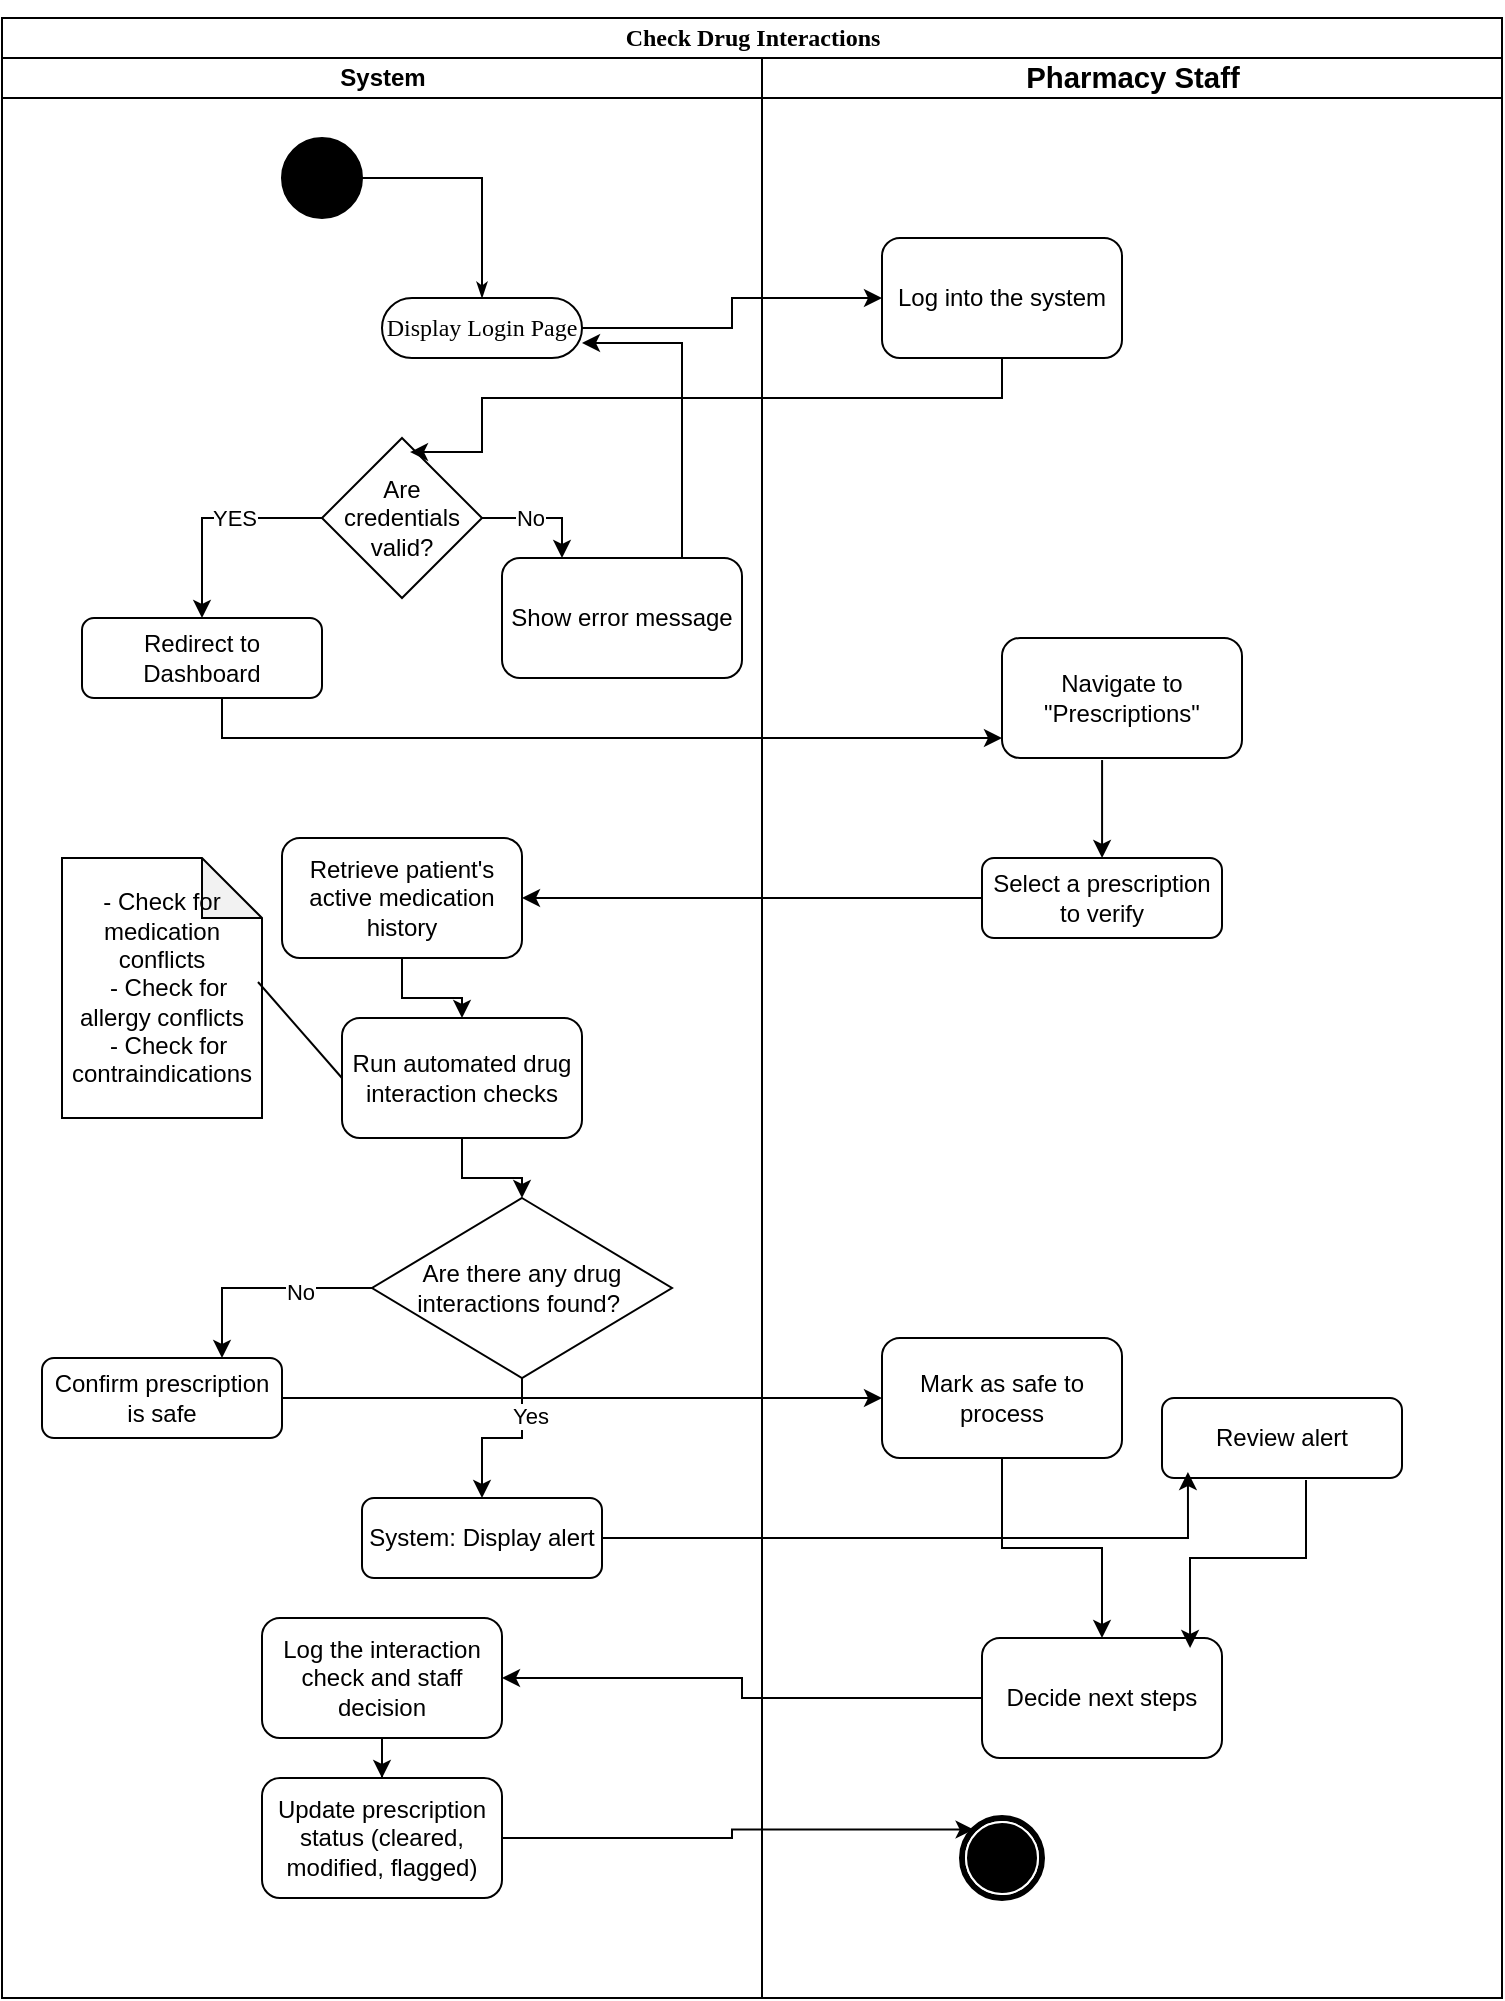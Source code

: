 <mxfile version="26.2.14">
  <diagram name="Page-1" id="0783ab3e-0a74-02c8-0abd-f7b4e66b4bec">
    <mxGraphModel dx="1426" dy="777" grid="1" gridSize="10" guides="1" tooltips="1" connect="1" arrows="1" fold="1" page="1" pageScale="1" pageWidth="850" pageHeight="1100" background="none" math="0" shadow="0">
      <root>
        <mxCell id="0" />
        <mxCell id="1" parent="0" />
        <mxCell id="1c1d494c118603dd-1" value="&lt;p data-pm-slice=&quot;0 0 []&quot;&gt;Check Drug Interactions&lt;/p&gt;" style="swimlane;html=1;childLayout=stackLayout;startSize=20;rounded=0;shadow=0;comic=0;labelBackgroundColor=none;strokeWidth=1;fontFamily=Verdana;fontSize=12;align=center;" parent="1" vertex="1">
          <mxGeometry x="40" y="20" width="750" height="990" as="geometry" />
        </mxCell>
        <mxCell id="1c1d494c118603dd-2" value="System" style="swimlane;html=1;startSize=20;" parent="1c1d494c118603dd-1" vertex="1">
          <mxGeometry y="20" width="380" height="970" as="geometry" />
        </mxCell>
        <mxCell id="E_MisQqpZ38DkiACrcF2-5" value="" style="ellipse;whiteSpace=wrap;html=1;rounded=0;shadow=0;comic=0;labelBackgroundColor=none;strokeWidth=1;fillColor=#000000;fontFamily=Verdana;fontSize=12;align=center;" vertex="1" parent="1c1d494c118603dd-2">
          <mxGeometry x="140" y="40" width="40" height="40" as="geometry" />
        </mxCell>
        <mxCell id="E_MisQqpZ38DkiACrcF2-6" value="Display Login Page" style="rounded=1;whiteSpace=wrap;html=1;shadow=0;comic=0;labelBackgroundColor=none;strokeWidth=1;fontFamily=Verdana;fontSize=12;align=center;arcSize=50;" vertex="1" parent="1c1d494c118603dd-2">
          <mxGeometry x="190" y="120" width="100" height="30" as="geometry" />
        </mxCell>
        <mxCell id="E_MisQqpZ38DkiACrcF2-4" style="edgeStyle=orthogonalEdgeStyle;rounded=0;html=1;labelBackgroundColor=none;startArrow=none;startFill=0;startSize=5;endArrow=classicThin;endFill=1;endSize=5;jettySize=auto;orthogonalLoop=1;strokeWidth=1;fontFamily=Verdana;fontSize=12" edge="1" parent="1c1d494c118603dd-2" source="E_MisQqpZ38DkiACrcF2-5" target="E_MisQqpZ38DkiACrcF2-6">
          <mxGeometry relative="1" as="geometry" />
        </mxCell>
        <mxCell id="E_MisQqpZ38DkiACrcF2-34" value="Are credentials valid?" style="rhombus;whiteSpace=wrap;html=1;" vertex="1" parent="1c1d494c118603dd-2">
          <mxGeometry x="160" y="190" width="80" height="80" as="geometry" />
        </mxCell>
        <mxCell id="E_MisQqpZ38DkiACrcF2-37" value="Redirect to Dashboard" style="rounded=1;whiteSpace=wrap;html=1;" vertex="1" parent="1c1d494c118603dd-2">
          <mxGeometry x="40" y="280" width="120" height="40" as="geometry" />
        </mxCell>
        <mxCell id="E_MisQqpZ38DkiACrcF2-36" style="edgeStyle=orthogonalEdgeStyle;rounded=0;orthogonalLoop=1;jettySize=auto;html=1;exitX=0;exitY=0.5;exitDx=0;exitDy=0;" edge="1" parent="1c1d494c118603dd-2" source="E_MisQqpZ38DkiACrcF2-34" target="E_MisQqpZ38DkiACrcF2-37">
          <mxGeometry relative="1" as="geometry">
            <mxPoint x="240" y="340" as="targetPoint" />
          </mxGeometry>
        </mxCell>
        <mxCell id="E_MisQqpZ38DkiACrcF2-38" value="YES" style="edgeLabel;html=1;align=center;verticalAlign=middle;resizable=0;points=[];" vertex="1" connectable="0" parent="E_MisQqpZ38DkiACrcF2-36">
          <mxGeometry x="-0.2" relative="1" as="geometry">
            <mxPoint as="offset" />
          </mxGeometry>
        </mxCell>
        <mxCell id="E_MisQqpZ38DkiACrcF2-42" style="edgeStyle=orthogonalEdgeStyle;rounded=0;orthogonalLoop=1;jettySize=auto;html=1;entryX=1;entryY=0.75;entryDx=0;entryDy=0;exitX=0.75;exitY=0;exitDx=0;exitDy=0;" edge="1" parent="1c1d494c118603dd-2" source="E_MisQqpZ38DkiACrcF2-40" target="E_MisQqpZ38DkiACrcF2-6">
          <mxGeometry relative="1" as="geometry">
            <Array as="points">
              <mxPoint x="340" y="143" />
            </Array>
          </mxGeometry>
        </mxCell>
        <mxCell id="E_MisQqpZ38DkiACrcF2-40" value="Show error message" style="rounded=1;whiteSpace=wrap;html=1;" vertex="1" parent="1c1d494c118603dd-2">
          <mxGeometry x="250" y="250" width="120" height="60" as="geometry" />
        </mxCell>
        <mxCell id="E_MisQqpZ38DkiACrcF2-39" style="edgeStyle=orthogonalEdgeStyle;rounded=0;orthogonalLoop=1;jettySize=auto;html=1;entryX=0.25;entryY=0;entryDx=0;entryDy=0;" edge="1" parent="1c1d494c118603dd-2" source="E_MisQqpZ38DkiACrcF2-34" target="E_MisQqpZ38DkiACrcF2-40">
          <mxGeometry relative="1" as="geometry">
            <mxPoint x="260" y="340" as="targetPoint" />
          </mxGeometry>
        </mxCell>
        <mxCell id="E_MisQqpZ38DkiACrcF2-41" value="No" style="edgeLabel;html=1;align=center;verticalAlign=middle;resizable=0;points=[];" vertex="1" connectable="0" parent="E_MisQqpZ38DkiACrcF2-39">
          <mxGeometry x="-0.2" relative="1" as="geometry">
            <mxPoint as="offset" />
          </mxGeometry>
        </mxCell>
        <mxCell id="E_MisQqpZ38DkiACrcF2-75" value="Are there any drug interactions found?&amp;nbsp;" style="rhombus;whiteSpace=wrap;html=1;" vertex="1" parent="1c1d494c118603dd-2">
          <mxGeometry x="185" y="570" width="150" height="90" as="geometry" />
        </mxCell>
        <mxCell id="E_MisQqpZ38DkiACrcF2-78" value="Confirm prescription is safe" style="rounded=1;whiteSpace=wrap;html=1;" vertex="1" parent="1c1d494c118603dd-2">
          <mxGeometry x="20" y="650" width="120" height="40" as="geometry" />
        </mxCell>
        <mxCell id="E_MisQqpZ38DkiACrcF2-77" style="edgeStyle=orthogonalEdgeStyle;rounded=0;orthogonalLoop=1;jettySize=auto;html=1;entryX=0.75;entryY=0;entryDx=0;entryDy=0;" edge="1" parent="1c1d494c118603dd-2" source="E_MisQqpZ38DkiACrcF2-75" target="E_MisQqpZ38DkiACrcF2-78">
          <mxGeometry relative="1" as="geometry">
            <mxPoint x="160" y="680" as="targetPoint" />
          </mxGeometry>
        </mxCell>
        <mxCell id="E_MisQqpZ38DkiACrcF2-79" value="No" style="edgeLabel;html=1;align=center;verticalAlign=middle;resizable=0;points=[];" vertex="1" connectable="0" parent="E_MisQqpZ38DkiACrcF2-77">
          <mxGeometry x="-0.343" y="2" relative="1" as="geometry">
            <mxPoint as="offset" />
          </mxGeometry>
        </mxCell>
        <mxCell id="E_MisQqpZ38DkiACrcF2-104" value="Retrieve patient&#39;s active medication history" style="rounded=1;whiteSpace=wrap;html=1;" vertex="1" parent="1c1d494c118603dd-2">
          <mxGeometry x="140" y="390" width="120" height="60" as="geometry" />
        </mxCell>
        <mxCell id="E_MisQqpZ38DkiACrcF2-111" style="edgeStyle=orthogonalEdgeStyle;rounded=0;orthogonalLoop=1;jettySize=auto;html=1;" edge="1" parent="1c1d494c118603dd-2" source="E_MisQqpZ38DkiACrcF2-106" target="E_MisQqpZ38DkiACrcF2-75">
          <mxGeometry relative="1" as="geometry" />
        </mxCell>
        <mxCell id="E_MisQqpZ38DkiACrcF2-106" value="Run automated drug interaction checks" style="rounded=1;whiteSpace=wrap;html=1;" vertex="1" parent="1c1d494c118603dd-2">
          <mxGeometry x="170" y="480" width="120" height="60" as="geometry" />
        </mxCell>
        <mxCell id="E_MisQqpZ38DkiACrcF2-105" style="edgeStyle=orthogonalEdgeStyle;rounded=0;orthogonalLoop=1;jettySize=auto;html=1;" edge="1" parent="1c1d494c118603dd-2" source="E_MisQqpZ38DkiACrcF2-104" target="E_MisQqpZ38DkiACrcF2-106">
          <mxGeometry relative="1" as="geometry">
            <mxPoint x="200" y="490" as="targetPoint" />
          </mxGeometry>
        </mxCell>
        <mxCell id="E_MisQqpZ38DkiACrcF2-107" value="&lt;div&gt;- Check for medication conflicts&lt;/div&gt;&lt;div&gt;&amp;nbsp; - Check for allergy conflicts&lt;/div&gt;&lt;div&gt;&amp;nbsp; - Check for contraindications&lt;/div&gt;" style="shape=note;whiteSpace=wrap;html=1;backgroundOutline=1;darkOpacity=0.05;" vertex="1" parent="1c1d494c118603dd-2">
          <mxGeometry x="30" y="400" width="100" height="130" as="geometry" />
        </mxCell>
        <mxCell id="E_MisQqpZ38DkiACrcF2-110" value="" style="endArrow=none;html=1;rounded=0;exitX=0.98;exitY=0.477;exitDx=0;exitDy=0;exitPerimeter=0;entryX=0;entryY=0.5;entryDx=0;entryDy=0;" edge="1" parent="1c1d494c118603dd-2" source="E_MisQqpZ38DkiACrcF2-107" target="E_MisQqpZ38DkiACrcF2-106">
          <mxGeometry width="50" height="50" relative="1" as="geometry">
            <mxPoint x="360" y="580" as="sourcePoint" />
            <mxPoint x="410" y="530" as="targetPoint" />
          </mxGeometry>
        </mxCell>
        <mxCell id="E_MisQqpZ38DkiACrcF2-113" value="System: Display alert" style="rounded=1;whiteSpace=wrap;html=1;" vertex="1" parent="1c1d494c118603dd-2">
          <mxGeometry x="180" y="720" width="120" height="40" as="geometry" />
        </mxCell>
        <mxCell id="E_MisQqpZ38DkiACrcF2-112" style="edgeStyle=orthogonalEdgeStyle;rounded=0;orthogonalLoop=1;jettySize=auto;html=1;" edge="1" parent="1c1d494c118603dd-2" source="E_MisQqpZ38DkiACrcF2-75" target="E_MisQqpZ38DkiACrcF2-113">
          <mxGeometry relative="1" as="geometry">
            <mxPoint x="260" y="700" as="targetPoint" />
          </mxGeometry>
        </mxCell>
        <mxCell id="E_MisQqpZ38DkiACrcF2-114" value="Yes" style="edgeLabel;html=1;align=center;verticalAlign=middle;resizable=0;points=[];" vertex="1" connectable="0" parent="E_MisQqpZ38DkiACrcF2-112">
          <mxGeometry x="-0.525" y="4" relative="1" as="geometry">
            <mxPoint as="offset" />
          </mxGeometry>
        </mxCell>
        <mxCell id="E_MisQqpZ38DkiACrcF2-126" value="Update prescription status (cleared, modified, flagged)" style="rounded=1;whiteSpace=wrap;html=1;" vertex="1" parent="1c1d494c118603dd-2">
          <mxGeometry x="130" y="860" width="120" height="60" as="geometry" />
        </mxCell>
        <mxCell id="E_MisQqpZ38DkiACrcF2-3" value="&lt;span style=&quot;font-size:11.0pt;line-height:107%;&lt;br/&gt;font-family:&amp;quot;Arial&amp;quot;,sans-serif;mso-fareast-font-family:Calibri;mso-fareast-theme-font:&lt;br/&gt;minor-latin;mso-ansi-language:EN-US;mso-fareast-language:EN-US;mso-bidi-language:&lt;br/&gt;AR-SA&quot;&gt;Pharmacy Staff&lt;/span&gt;" style="swimlane;html=1;startSize=20;" vertex="1" parent="1c1d494c118603dd-1">
          <mxGeometry x="380" y="20" width="370" height="970" as="geometry" />
        </mxCell>
        <mxCell id="E_MisQqpZ38DkiACrcF2-20" value="" style="shape=mxgraph.bpmn.shape;html=1;verticalLabelPosition=bottom;labelBackgroundColor=#ffffff;verticalAlign=top;perimeter=ellipsePerimeter;outline=end;symbol=terminate;rounded=0;shadow=0;comic=0;strokeWidth=1;fontFamily=Verdana;fontSize=12;align=center;" vertex="1" parent="E_MisQqpZ38DkiACrcF2-3">
          <mxGeometry x="100" y="880" width="40" height="40" as="geometry" />
        </mxCell>
        <mxCell id="E_MisQqpZ38DkiACrcF2-33" value="Log into the system" style="rounded=1;whiteSpace=wrap;html=1;" vertex="1" parent="E_MisQqpZ38DkiACrcF2-3">
          <mxGeometry x="60" y="90" width="120" height="60" as="geometry" />
        </mxCell>
        <mxCell id="E_MisQqpZ38DkiACrcF2-44" value="Navigate to &quot;Prescriptions&quot;" style="rounded=1;whiteSpace=wrap;html=1;" vertex="1" parent="E_MisQqpZ38DkiACrcF2-3">
          <mxGeometry x="120" y="290" width="120" height="60" as="geometry" />
        </mxCell>
        <mxCell id="E_MisQqpZ38DkiACrcF2-46" value="Select a prescription to verify" style="rounded=1;whiteSpace=wrap;html=1;" vertex="1" parent="E_MisQqpZ38DkiACrcF2-3">
          <mxGeometry x="110" y="400" width="120" height="40" as="geometry" />
        </mxCell>
        <mxCell id="E_MisQqpZ38DkiACrcF2-45" style="edgeStyle=orthogonalEdgeStyle;rounded=0;orthogonalLoop=1;jettySize=auto;html=1;exitX=0.417;exitY=1.017;exitDx=0;exitDy=0;exitPerimeter=0;" edge="1" parent="E_MisQqpZ38DkiACrcF2-3" source="E_MisQqpZ38DkiACrcF2-44" target="E_MisQqpZ38DkiACrcF2-46">
          <mxGeometry relative="1" as="geometry">
            <mxPoint x="-210" y="470" as="targetPoint" />
          </mxGeometry>
        </mxCell>
        <mxCell id="E_MisQqpZ38DkiACrcF2-116" value="Mark as safe to process" style="rounded=1;whiteSpace=wrap;html=1;" vertex="1" parent="E_MisQqpZ38DkiACrcF2-3">
          <mxGeometry x="60" y="640" width="120" height="60" as="geometry" />
        </mxCell>
        <mxCell id="E_MisQqpZ38DkiACrcF2-119" value="Review alert" style="rounded=1;whiteSpace=wrap;html=1;" vertex="1" parent="E_MisQqpZ38DkiACrcF2-3">
          <mxGeometry x="200" y="670" width="120" height="40" as="geometry" />
        </mxCell>
        <mxCell id="E_MisQqpZ38DkiACrcF2-121" value="Decide next steps" style="rounded=1;whiteSpace=wrap;html=1;" vertex="1" parent="E_MisQqpZ38DkiACrcF2-3">
          <mxGeometry x="110" y="790" width="120" height="60" as="geometry" />
        </mxCell>
        <mxCell id="E_MisQqpZ38DkiACrcF2-120" style="edgeStyle=orthogonalEdgeStyle;rounded=0;orthogonalLoop=1;jettySize=auto;html=1;" edge="1" parent="E_MisQqpZ38DkiACrcF2-3" source="E_MisQqpZ38DkiACrcF2-116" target="E_MisQqpZ38DkiACrcF2-121">
          <mxGeometry relative="1" as="geometry">
            <mxPoint x="120" y="770" as="targetPoint" />
          </mxGeometry>
        </mxCell>
        <mxCell id="E_MisQqpZ38DkiACrcF2-122" style="edgeStyle=orthogonalEdgeStyle;rounded=0;orthogonalLoop=1;jettySize=auto;html=1;entryX=0.867;entryY=0.083;entryDx=0;entryDy=0;entryPerimeter=0;exitX=0.6;exitY=1.025;exitDx=0;exitDy=0;exitPerimeter=0;" edge="1" parent="E_MisQqpZ38DkiACrcF2-3" source="E_MisQqpZ38DkiACrcF2-119" target="E_MisQqpZ38DkiACrcF2-121">
          <mxGeometry relative="1" as="geometry">
            <mxPoint x="270" y="720" as="sourcePoint" />
          </mxGeometry>
        </mxCell>
        <mxCell id="E_MisQqpZ38DkiACrcF2-32" style="edgeStyle=orthogonalEdgeStyle;rounded=0;orthogonalLoop=1;jettySize=auto;html=1;" edge="1" parent="1c1d494c118603dd-1" source="E_MisQqpZ38DkiACrcF2-6" target="E_MisQqpZ38DkiACrcF2-33">
          <mxGeometry relative="1" as="geometry">
            <mxPoint x="420" y="155" as="targetPoint" />
          </mxGeometry>
        </mxCell>
        <mxCell id="E_MisQqpZ38DkiACrcF2-35" style="edgeStyle=orthogonalEdgeStyle;rounded=0;orthogonalLoop=1;jettySize=auto;html=1;entryX=0.55;entryY=0.088;entryDx=0;entryDy=0;entryPerimeter=0;" edge="1" parent="1c1d494c118603dd-1" source="E_MisQqpZ38DkiACrcF2-33" target="E_MisQqpZ38DkiACrcF2-34">
          <mxGeometry relative="1" as="geometry">
            <Array as="points">
              <mxPoint x="500" y="190" />
              <mxPoint x="240" y="190" />
              <mxPoint x="240" y="217" />
            </Array>
          </mxGeometry>
        </mxCell>
        <mxCell id="E_MisQqpZ38DkiACrcF2-43" style="edgeStyle=orthogonalEdgeStyle;rounded=0;orthogonalLoop=1;jettySize=auto;html=1;exitX=0.5;exitY=1;exitDx=0;exitDy=0;" edge="1" parent="1c1d494c118603dd-1" source="E_MisQqpZ38DkiACrcF2-37" target="E_MisQqpZ38DkiACrcF2-44">
          <mxGeometry relative="1" as="geometry">
            <mxPoint x="490" y="420" as="targetPoint" />
            <Array as="points">
              <mxPoint x="110" y="340" />
              <mxPoint x="110" y="360" />
              <mxPoint x="550" y="360" />
            </Array>
          </mxGeometry>
        </mxCell>
        <mxCell id="E_MisQqpZ38DkiACrcF2-96" style="edgeStyle=orthogonalEdgeStyle;rounded=0;orthogonalLoop=1;jettySize=auto;html=1;entryX=0.145;entryY=0.145;entryDx=0;entryDy=0;entryPerimeter=0;exitX=1;exitY=0.5;exitDx=0;exitDy=0;" edge="1" parent="1c1d494c118603dd-1" source="E_MisQqpZ38DkiACrcF2-126" target="E_MisQqpZ38DkiACrcF2-20">
          <mxGeometry relative="1" as="geometry">
            <mxPoint x="330" y="870" as="sourcePoint" />
          </mxGeometry>
        </mxCell>
        <mxCell id="E_MisQqpZ38DkiACrcF2-103" style="edgeStyle=orthogonalEdgeStyle;rounded=0;orthogonalLoop=1;jettySize=auto;html=1;" edge="1" parent="1c1d494c118603dd-1" source="E_MisQqpZ38DkiACrcF2-46" target="E_MisQqpZ38DkiACrcF2-104">
          <mxGeometry relative="1" as="geometry">
            <mxPoint x="260" y="440" as="targetPoint" />
          </mxGeometry>
        </mxCell>
        <mxCell id="E_MisQqpZ38DkiACrcF2-115" style="edgeStyle=orthogonalEdgeStyle;rounded=0;orthogonalLoop=1;jettySize=auto;html=1;" edge="1" parent="1c1d494c118603dd-1" source="E_MisQqpZ38DkiACrcF2-78" target="E_MisQqpZ38DkiACrcF2-116">
          <mxGeometry relative="1" as="geometry">
            <mxPoint x="440" y="700" as="targetPoint" />
          </mxGeometry>
        </mxCell>
        <mxCell id="E_MisQqpZ38DkiACrcF2-117" style="edgeStyle=orthogonalEdgeStyle;rounded=0;orthogonalLoop=1;jettySize=auto;html=1;entryX=0.108;entryY=0.925;entryDx=0;entryDy=0;entryPerimeter=0;" edge="1" parent="1c1d494c118603dd-1" source="E_MisQqpZ38DkiACrcF2-113" target="E_MisQqpZ38DkiACrcF2-119">
          <mxGeometry relative="1" as="geometry">
            <mxPoint x="610" y="760" as="targetPoint" />
          </mxGeometry>
        </mxCell>
        <mxCell id="E_MisQqpZ38DkiACrcF2-125" style="edgeStyle=orthogonalEdgeStyle;rounded=0;orthogonalLoop=1;jettySize=auto;html=1;" edge="1" parent="1" source="E_MisQqpZ38DkiACrcF2-124" target="E_MisQqpZ38DkiACrcF2-126">
          <mxGeometry relative="1" as="geometry">
            <mxPoint x="230" y="920" as="targetPoint" />
          </mxGeometry>
        </mxCell>
        <mxCell id="E_MisQqpZ38DkiACrcF2-124" value="Log the interaction check and staff decision" style="rounded=1;whiteSpace=wrap;html=1;" vertex="1" parent="1">
          <mxGeometry x="170" y="820" width="120" height="60" as="geometry" />
        </mxCell>
        <mxCell id="E_MisQqpZ38DkiACrcF2-123" style="edgeStyle=orthogonalEdgeStyle;rounded=0;orthogonalLoop=1;jettySize=auto;html=1;" edge="1" parent="1" source="E_MisQqpZ38DkiACrcF2-121" target="E_MisQqpZ38DkiACrcF2-124">
          <mxGeometry relative="1" as="geometry">
            <mxPoint x="230" y="850" as="targetPoint" />
          </mxGeometry>
        </mxCell>
      </root>
    </mxGraphModel>
  </diagram>
</mxfile>

